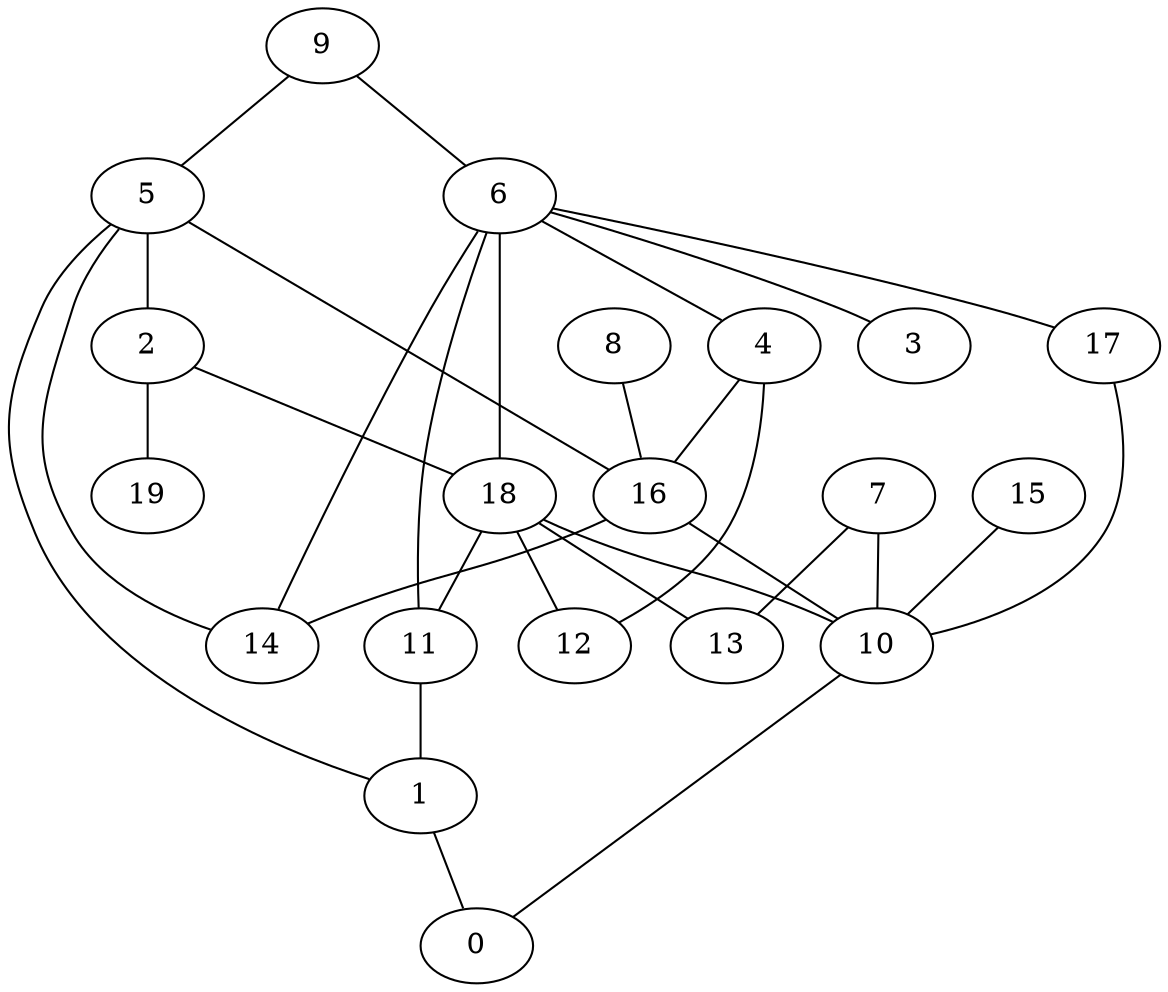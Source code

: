 digraph GG_graph {

subgraph G_graph {
edge [color = black]
"4" -> "16" [dir = none]
"9" -> "6" [dir = none]
"8" -> "16" [dir = none]
"5" -> "14" [dir = none]
"5" -> "16" [dir = none]
"10" -> "0" [dir = none]
"16" -> "10" [dir = none]
"2" -> "19" [dir = none]
"2" -> "18" [dir = none]
"6" -> "3" [dir = none]
"6" -> "17" [dir = none]
"18" -> "11" [dir = none]
"18" -> "12" [dir = none]
"18" -> "10" [dir = none]
"11" -> "1" [dir = none]
"17" -> "10" [dir = none]
"7" -> "13" [dir = none]
"7" -> "10" [dir = none]
"15" -> "10" [dir = none]
"9" -> "5" [dir = none]
"6" -> "11" [dir = none]
"1" -> "0" [dir = none]
"5" -> "1" [dir = none]
"5" -> "2" [dir = none]
"16" -> "14" [dir = none]
"18" -> "13" [dir = none]
"6" -> "14" [dir = none]
"6" -> "18" [dir = none]
"6" -> "4" [dir = none]
"4" -> "12" [dir = none]
}

}
